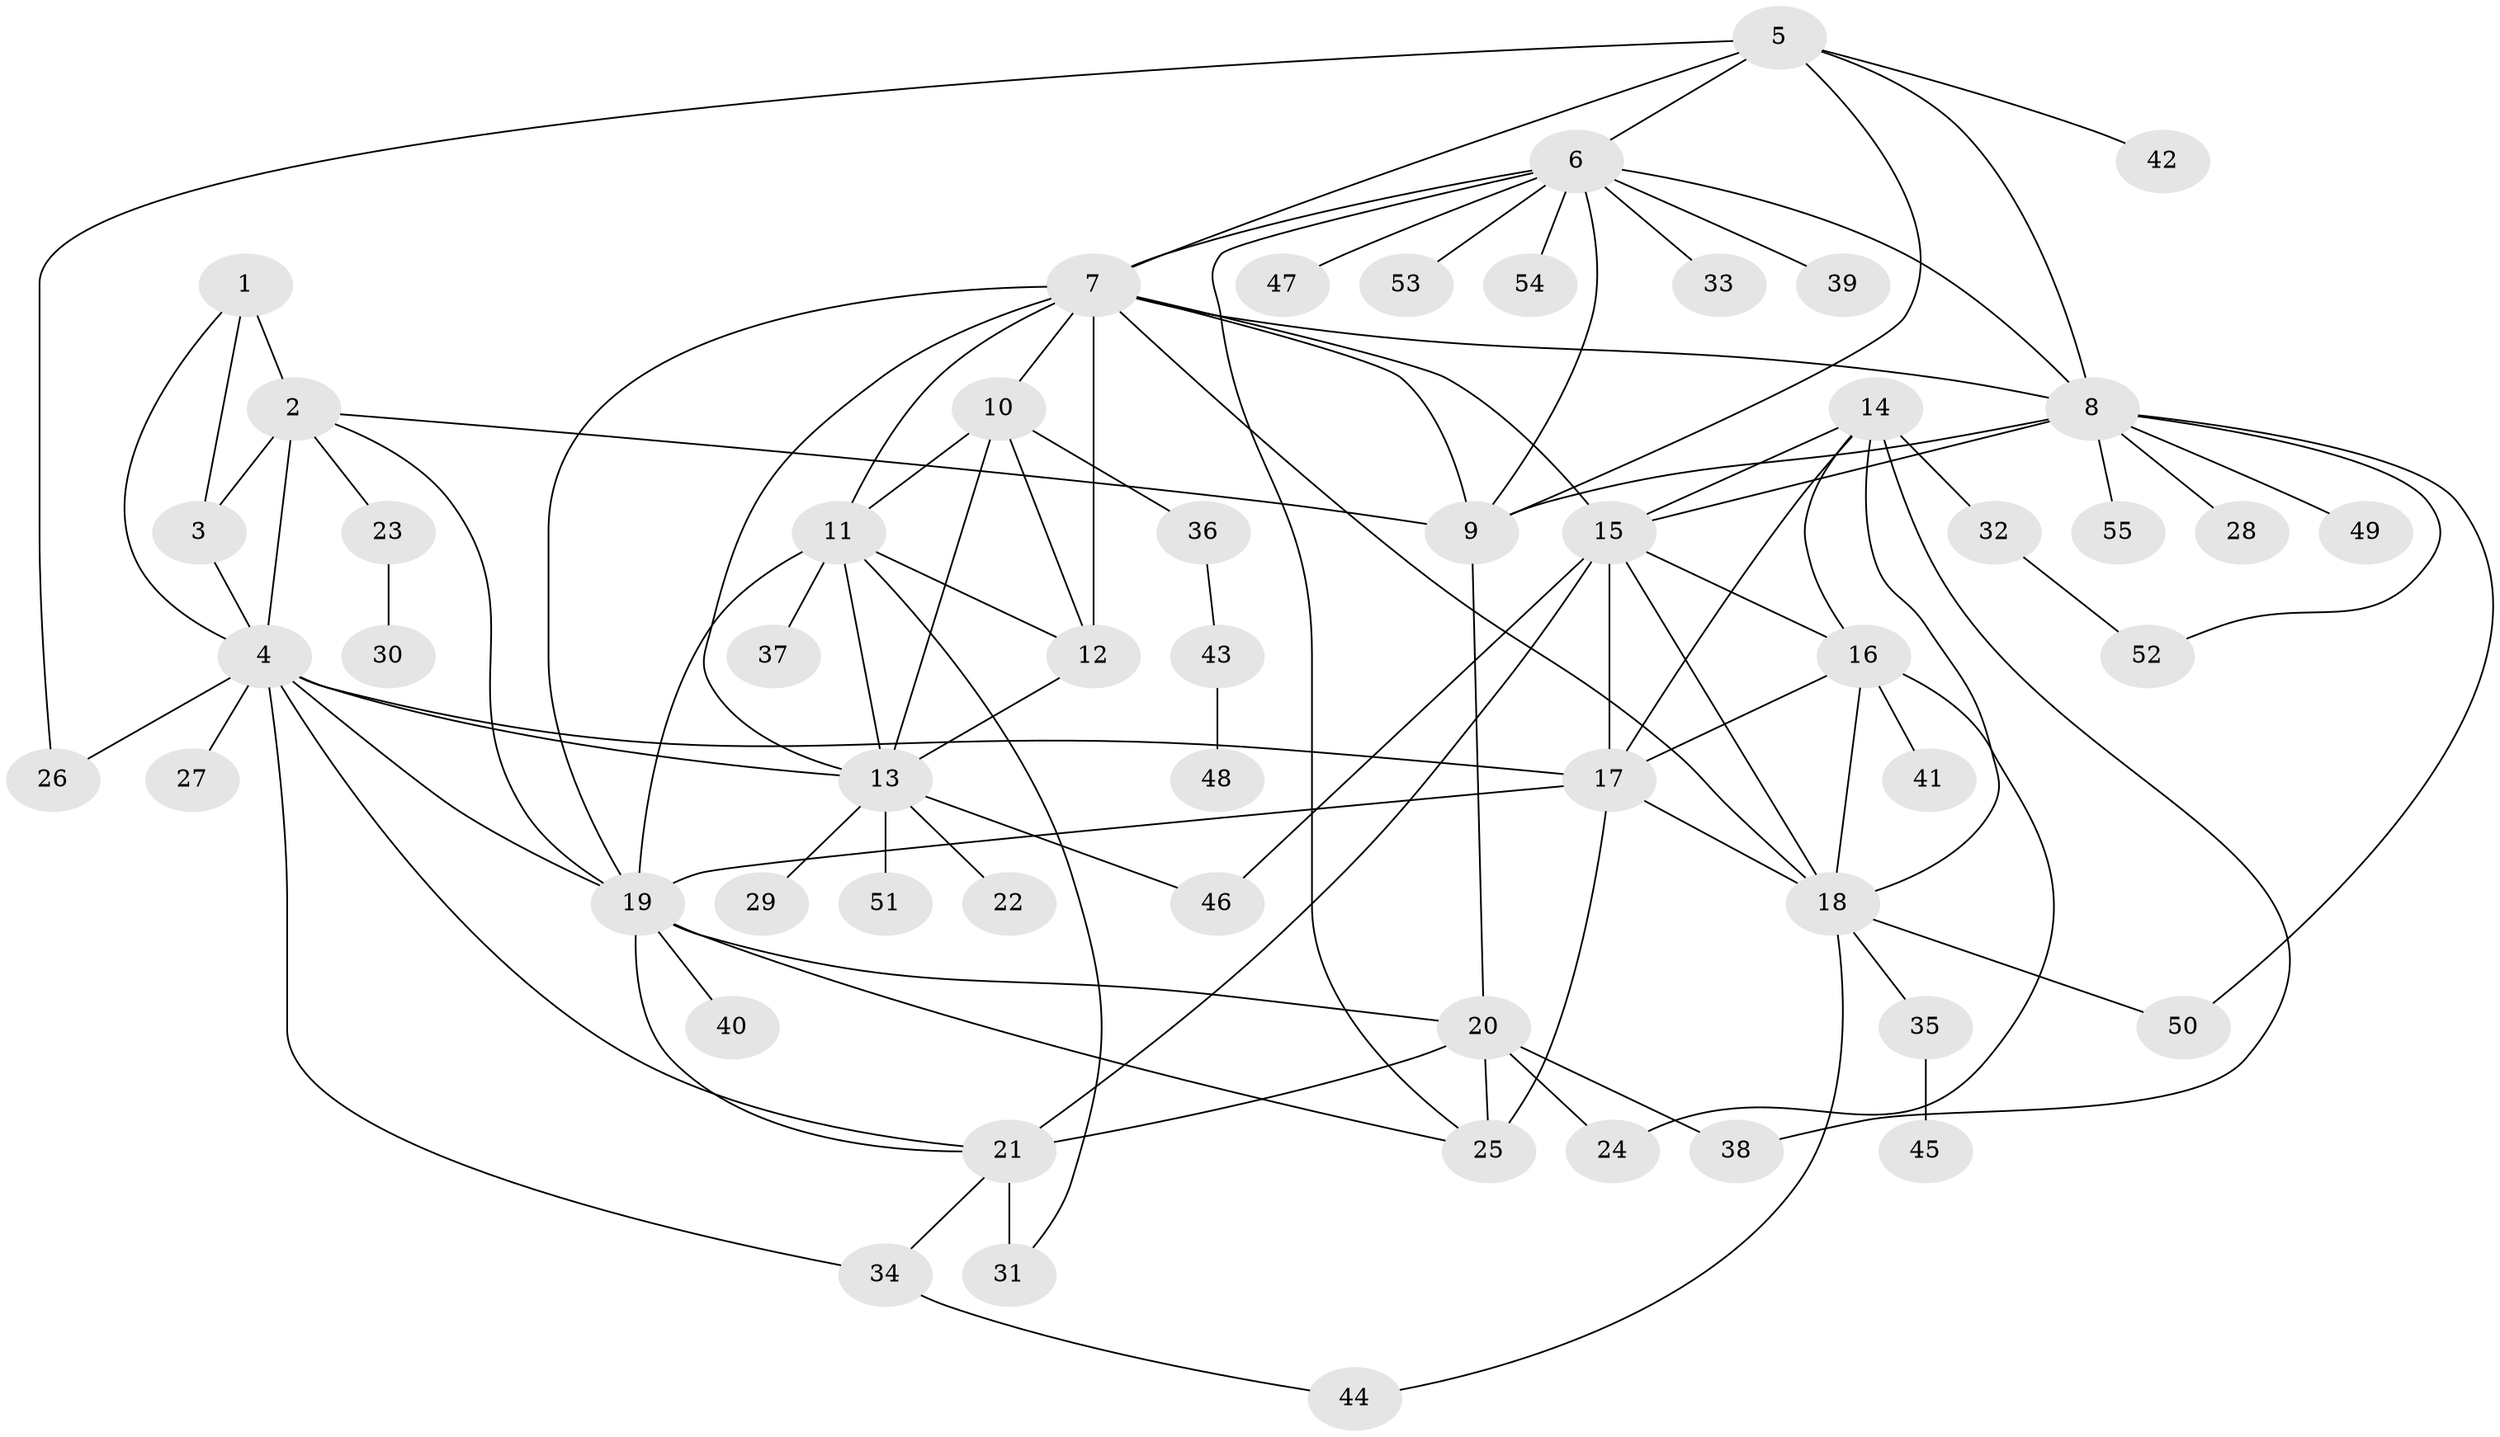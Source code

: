 // original degree distribution, {5: 0.03636363636363636, 9: 0.03636363636363636, 6: 0.01818181818181818, 12: 0.02727272727272727, 7: 0.00909090909090909, 11: 0.02727272727272727, 8: 0.03636363636363636, 10: 0.02727272727272727, 4: 0.01818181818181818, 1: 0.509090909090909, 2: 0.23636363636363636, 3: 0.01818181818181818}
// Generated by graph-tools (version 1.1) at 2025/37/03/09/25 02:37:20]
// undirected, 55 vertices, 99 edges
graph export_dot {
graph [start="1"]
  node [color=gray90,style=filled];
  1;
  2;
  3;
  4;
  5;
  6;
  7;
  8;
  9;
  10;
  11;
  12;
  13;
  14;
  15;
  16;
  17;
  18;
  19;
  20;
  21;
  22;
  23;
  24;
  25;
  26;
  27;
  28;
  29;
  30;
  31;
  32;
  33;
  34;
  35;
  36;
  37;
  38;
  39;
  40;
  41;
  42;
  43;
  44;
  45;
  46;
  47;
  48;
  49;
  50;
  51;
  52;
  53;
  54;
  55;
  1 -- 2 [weight=2.0];
  1 -- 3 [weight=1.0];
  1 -- 4 [weight=1.0];
  2 -- 3 [weight=2.0];
  2 -- 4 [weight=2.0];
  2 -- 9 [weight=2.0];
  2 -- 19 [weight=1.0];
  2 -- 23 [weight=1.0];
  3 -- 4 [weight=1.0];
  4 -- 13 [weight=1.0];
  4 -- 17 [weight=1.0];
  4 -- 19 [weight=1.0];
  4 -- 21 [weight=1.0];
  4 -- 26 [weight=1.0];
  4 -- 27 [weight=1.0];
  4 -- 34 [weight=1.0];
  5 -- 6 [weight=1.0];
  5 -- 7 [weight=1.0];
  5 -- 8 [weight=1.0];
  5 -- 9 [weight=1.0];
  5 -- 26 [weight=1.0];
  5 -- 42 [weight=1.0];
  6 -- 7 [weight=1.0];
  6 -- 8 [weight=1.0];
  6 -- 9 [weight=1.0];
  6 -- 25 [weight=1.0];
  6 -- 33 [weight=1.0];
  6 -- 39 [weight=1.0];
  6 -- 47 [weight=1.0];
  6 -- 53 [weight=1.0];
  6 -- 54 [weight=1.0];
  7 -- 8 [weight=1.0];
  7 -- 9 [weight=1.0];
  7 -- 10 [weight=1.0];
  7 -- 11 [weight=1.0];
  7 -- 12 [weight=6.0];
  7 -- 13 [weight=1.0];
  7 -- 15 [weight=1.0];
  7 -- 18 [weight=1.0];
  7 -- 19 [weight=1.0];
  8 -- 9 [weight=1.0];
  8 -- 15 [weight=1.0];
  8 -- 28 [weight=1.0];
  8 -- 49 [weight=1.0];
  8 -- 50 [weight=1.0];
  8 -- 52 [weight=1.0];
  8 -- 55 [weight=1.0];
  9 -- 20 [weight=1.0];
  10 -- 11 [weight=1.0];
  10 -- 12 [weight=1.0];
  10 -- 13 [weight=1.0];
  10 -- 36 [weight=1.0];
  11 -- 12 [weight=1.0];
  11 -- 13 [weight=1.0];
  11 -- 19 [weight=1.0];
  11 -- 31 [weight=1.0];
  11 -- 37 [weight=2.0];
  12 -- 13 [weight=1.0];
  13 -- 22 [weight=1.0];
  13 -- 29 [weight=1.0];
  13 -- 46 [weight=1.0];
  13 -- 51 [weight=1.0];
  14 -- 15 [weight=1.0];
  14 -- 16 [weight=1.0];
  14 -- 17 [weight=1.0];
  14 -- 18 [weight=1.0];
  14 -- 32 [weight=2.0];
  14 -- 38 [weight=1.0];
  15 -- 16 [weight=1.0];
  15 -- 17 [weight=1.0];
  15 -- 18 [weight=1.0];
  15 -- 21 [weight=1.0];
  15 -- 46 [weight=2.0];
  16 -- 17 [weight=1.0];
  16 -- 18 [weight=1.0];
  16 -- 24 [weight=2.0];
  16 -- 41 [weight=1.0];
  17 -- 18 [weight=1.0];
  17 -- 19 [weight=1.0];
  17 -- 25 [weight=5.0];
  18 -- 35 [weight=1.0];
  18 -- 44 [weight=1.0];
  18 -- 50 [weight=1.0];
  19 -- 20 [weight=1.0];
  19 -- 21 [weight=3.0];
  19 -- 25 [weight=1.0];
  19 -- 40 [weight=1.0];
  20 -- 21 [weight=3.0];
  20 -- 24 [weight=3.0];
  20 -- 25 [weight=1.0];
  20 -- 38 [weight=1.0];
  21 -- 31 [weight=4.0];
  21 -- 34 [weight=1.0];
  23 -- 30 [weight=1.0];
  32 -- 52 [weight=1.0];
  34 -- 44 [weight=1.0];
  35 -- 45 [weight=1.0];
  36 -- 43 [weight=1.0];
  43 -- 48 [weight=1.0];
}
